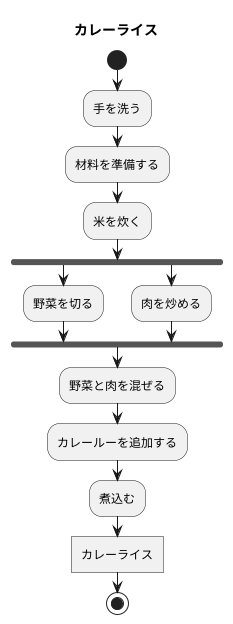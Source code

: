 @startuml カレーライス
title カレーライス
start
:手を洗う;
:材料を準備する;
:米を炊く;
fork
  :野菜を切る;
fork again
  :肉を炒める;
end fork
:野菜と肉を混ぜる;
:カレールーを追加する;
:煮込む;
:カレーライス]
stop
@enduml